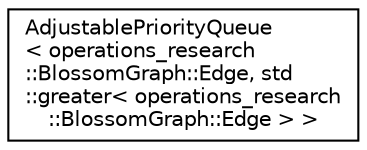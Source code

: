 digraph "Graphical Class Hierarchy"
{
 // LATEX_PDF_SIZE
  edge [fontname="Helvetica",fontsize="10",labelfontname="Helvetica",labelfontsize="10"];
  node [fontname="Helvetica",fontsize="10",shape=record];
  rankdir="LR";
  Node0 [label="AdjustablePriorityQueue\l\< operations_research\l::BlossomGraph::Edge, std\l::greater\< operations_research\l::BlossomGraph::Edge \> \>",height=0.2,width=0.4,color="black", fillcolor="white", style="filled",URL="$class_adjustable_priority_queue.html",tooltip=" "];
}
